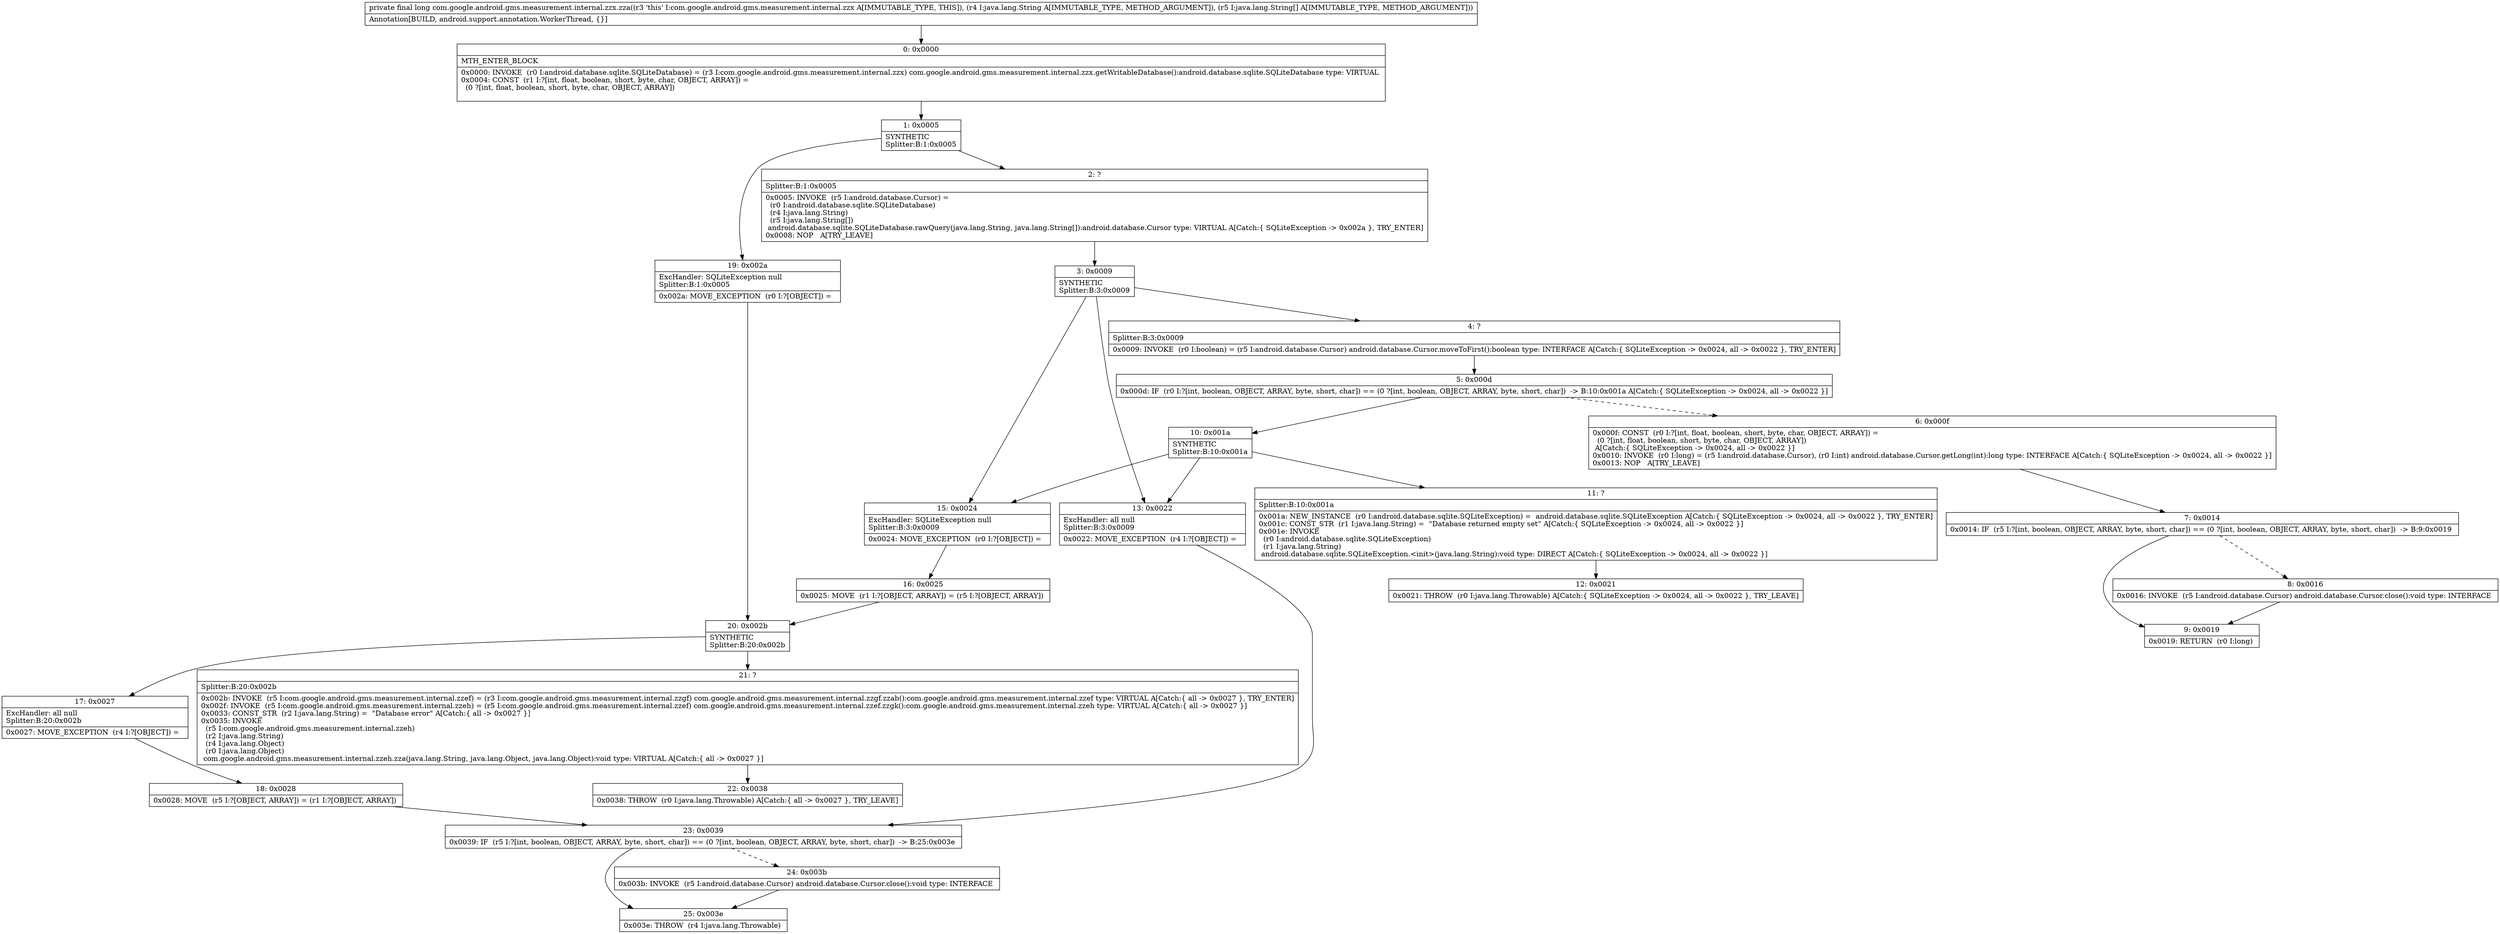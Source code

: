 digraph "CFG forcom.google.android.gms.measurement.internal.zzx.zza(Ljava\/lang\/String;[Ljava\/lang\/String;)J" {
Node_0 [shape=record,label="{0\:\ 0x0000|MTH_ENTER_BLOCK\l|0x0000: INVOKE  (r0 I:android.database.sqlite.SQLiteDatabase) = (r3 I:com.google.android.gms.measurement.internal.zzx) com.google.android.gms.measurement.internal.zzx.getWritableDatabase():android.database.sqlite.SQLiteDatabase type: VIRTUAL \l0x0004: CONST  (r1 I:?[int, float, boolean, short, byte, char, OBJECT, ARRAY]) = \l  (0 ?[int, float, boolean, short, byte, char, OBJECT, ARRAY])\l \l}"];
Node_1 [shape=record,label="{1\:\ 0x0005|SYNTHETIC\lSplitter:B:1:0x0005\l}"];
Node_2 [shape=record,label="{2\:\ ?|Splitter:B:1:0x0005\l|0x0005: INVOKE  (r5 I:android.database.Cursor) = \l  (r0 I:android.database.sqlite.SQLiteDatabase)\l  (r4 I:java.lang.String)\l  (r5 I:java.lang.String[])\l android.database.sqlite.SQLiteDatabase.rawQuery(java.lang.String, java.lang.String[]):android.database.Cursor type: VIRTUAL A[Catch:\{ SQLiteException \-\> 0x002a \}, TRY_ENTER]\l0x0008: NOP   A[TRY_LEAVE]\l}"];
Node_3 [shape=record,label="{3\:\ 0x0009|SYNTHETIC\lSplitter:B:3:0x0009\l}"];
Node_4 [shape=record,label="{4\:\ ?|Splitter:B:3:0x0009\l|0x0009: INVOKE  (r0 I:boolean) = (r5 I:android.database.Cursor) android.database.Cursor.moveToFirst():boolean type: INTERFACE A[Catch:\{ SQLiteException \-\> 0x0024, all \-\> 0x0022 \}, TRY_ENTER]\l}"];
Node_5 [shape=record,label="{5\:\ 0x000d|0x000d: IF  (r0 I:?[int, boolean, OBJECT, ARRAY, byte, short, char]) == (0 ?[int, boolean, OBJECT, ARRAY, byte, short, char])  \-\> B:10:0x001a A[Catch:\{ SQLiteException \-\> 0x0024, all \-\> 0x0022 \}]\l}"];
Node_6 [shape=record,label="{6\:\ 0x000f|0x000f: CONST  (r0 I:?[int, float, boolean, short, byte, char, OBJECT, ARRAY]) = \l  (0 ?[int, float, boolean, short, byte, char, OBJECT, ARRAY])\l A[Catch:\{ SQLiteException \-\> 0x0024, all \-\> 0x0022 \}]\l0x0010: INVOKE  (r0 I:long) = (r5 I:android.database.Cursor), (r0 I:int) android.database.Cursor.getLong(int):long type: INTERFACE A[Catch:\{ SQLiteException \-\> 0x0024, all \-\> 0x0022 \}]\l0x0013: NOP   A[TRY_LEAVE]\l}"];
Node_7 [shape=record,label="{7\:\ 0x0014|0x0014: IF  (r5 I:?[int, boolean, OBJECT, ARRAY, byte, short, char]) == (0 ?[int, boolean, OBJECT, ARRAY, byte, short, char])  \-\> B:9:0x0019 \l}"];
Node_8 [shape=record,label="{8\:\ 0x0016|0x0016: INVOKE  (r5 I:android.database.Cursor) android.database.Cursor.close():void type: INTERFACE \l}"];
Node_9 [shape=record,label="{9\:\ 0x0019|0x0019: RETURN  (r0 I:long) \l}"];
Node_10 [shape=record,label="{10\:\ 0x001a|SYNTHETIC\lSplitter:B:10:0x001a\l}"];
Node_11 [shape=record,label="{11\:\ ?|Splitter:B:10:0x001a\l|0x001a: NEW_INSTANCE  (r0 I:android.database.sqlite.SQLiteException) =  android.database.sqlite.SQLiteException A[Catch:\{ SQLiteException \-\> 0x0024, all \-\> 0x0022 \}, TRY_ENTER]\l0x001c: CONST_STR  (r1 I:java.lang.String) =  \"Database returned empty set\" A[Catch:\{ SQLiteException \-\> 0x0024, all \-\> 0x0022 \}]\l0x001e: INVOKE  \l  (r0 I:android.database.sqlite.SQLiteException)\l  (r1 I:java.lang.String)\l android.database.sqlite.SQLiteException.\<init\>(java.lang.String):void type: DIRECT A[Catch:\{ SQLiteException \-\> 0x0024, all \-\> 0x0022 \}]\l}"];
Node_12 [shape=record,label="{12\:\ 0x0021|0x0021: THROW  (r0 I:java.lang.Throwable) A[Catch:\{ SQLiteException \-\> 0x0024, all \-\> 0x0022 \}, TRY_LEAVE]\l}"];
Node_13 [shape=record,label="{13\:\ 0x0022|ExcHandler: all null\lSplitter:B:3:0x0009\l|0x0022: MOVE_EXCEPTION  (r4 I:?[OBJECT]) =  \l}"];
Node_15 [shape=record,label="{15\:\ 0x0024|ExcHandler: SQLiteException null\lSplitter:B:3:0x0009\l|0x0024: MOVE_EXCEPTION  (r0 I:?[OBJECT]) =  \l}"];
Node_16 [shape=record,label="{16\:\ 0x0025|0x0025: MOVE  (r1 I:?[OBJECT, ARRAY]) = (r5 I:?[OBJECT, ARRAY]) \l}"];
Node_17 [shape=record,label="{17\:\ 0x0027|ExcHandler: all null\lSplitter:B:20:0x002b\l|0x0027: MOVE_EXCEPTION  (r4 I:?[OBJECT]) =  \l}"];
Node_18 [shape=record,label="{18\:\ 0x0028|0x0028: MOVE  (r5 I:?[OBJECT, ARRAY]) = (r1 I:?[OBJECT, ARRAY]) \l}"];
Node_19 [shape=record,label="{19\:\ 0x002a|ExcHandler: SQLiteException null\lSplitter:B:1:0x0005\l|0x002a: MOVE_EXCEPTION  (r0 I:?[OBJECT]) =  \l}"];
Node_20 [shape=record,label="{20\:\ 0x002b|SYNTHETIC\lSplitter:B:20:0x002b\l}"];
Node_21 [shape=record,label="{21\:\ ?|Splitter:B:20:0x002b\l|0x002b: INVOKE  (r5 I:com.google.android.gms.measurement.internal.zzef) = (r3 I:com.google.android.gms.measurement.internal.zzgf) com.google.android.gms.measurement.internal.zzgf.zzab():com.google.android.gms.measurement.internal.zzef type: VIRTUAL A[Catch:\{ all \-\> 0x0027 \}, TRY_ENTER]\l0x002f: INVOKE  (r5 I:com.google.android.gms.measurement.internal.zzeh) = (r5 I:com.google.android.gms.measurement.internal.zzef) com.google.android.gms.measurement.internal.zzef.zzgk():com.google.android.gms.measurement.internal.zzeh type: VIRTUAL A[Catch:\{ all \-\> 0x0027 \}]\l0x0033: CONST_STR  (r2 I:java.lang.String) =  \"Database error\" A[Catch:\{ all \-\> 0x0027 \}]\l0x0035: INVOKE  \l  (r5 I:com.google.android.gms.measurement.internal.zzeh)\l  (r2 I:java.lang.String)\l  (r4 I:java.lang.Object)\l  (r0 I:java.lang.Object)\l com.google.android.gms.measurement.internal.zzeh.zza(java.lang.String, java.lang.Object, java.lang.Object):void type: VIRTUAL A[Catch:\{ all \-\> 0x0027 \}]\l}"];
Node_22 [shape=record,label="{22\:\ 0x0038|0x0038: THROW  (r0 I:java.lang.Throwable) A[Catch:\{ all \-\> 0x0027 \}, TRY_LEAVE]\l}"];
Node_23 [shape=record,label="{23\:\ 0x0039|0x0039: IF  (r5 I:?[int, boolean, OBJECT, ARRAY, byte, short, char]) == (0 ?[int, boolean, OBJECT, ARRAY, byte, short, char])  \-\> B:25:0x003e \l}"];
Node_24 [shape=record,label="{24\:\ 0x003b|0x003b: INVOKE  (r5 I:android.database.Cursor) android.database.Cursor.close():void type: INTERFACE \l}"];
Node_25 [shape=record,label="{25\:\ 0x003e|0x003e: THROW  (r4 I:java.lang.Throwable) \l}"];
MethodNode[shape=record,label="{private final long com.google.android.gms.measurement.internal.zzx.zza((r3 'this' I:com.google.android.gms.measurement.internal.zzx A[IMMUTABLE_TYPE, THIS]), (r4 I:java.lang.String A[IMMUTABLE_TYPE, METHOD_ARGUMENT]), (r5 I:java.lang.String[] A[IMMUTABLE_TYPE, METHOD_ARGUMENT]))  | Annotation[BUILD, android.support.annotation.WorkerThread, \{\}]\l}"];
MethodNode -> Node_0;
Node_0 -> Node_1;
Node_1 -> Node_2;
Node_1 -> Node_19;
Node_2 -> Node_3;
Node_3 -> Node_4;
Node_3 -> Node_15;
Node_3 -> Node_13;
Node_4 -> Node_5;
Node_5 -> Node_6[style=dashed];
Node_5 -> Node_10;
Node_6 -> Node_7;
Node_7 -> Node_8[style=dashed];
Node_7 -> Node_9;
Node_8 -> Node_9;
Node_10 -> Node_11;
Node_10 -> Node_15;
Node_10 -> Node_13;
Node_11 -> Node_12;
Node_13 -> Node_23;
Node_15 -> Node_16;
Node_16 -> Node_20;
Node_17 -> Node_18;
Node_18 -> Node_23;
Node_19 -> Node_20;
Node_20 -> Node_21;
Node_20 -> Node_17;
Node_21 -> Node_22;
Node_23 -> Node_24[style=dashed];
Node_23 -> Node_25;
Node_24 -> Node_25;
}

